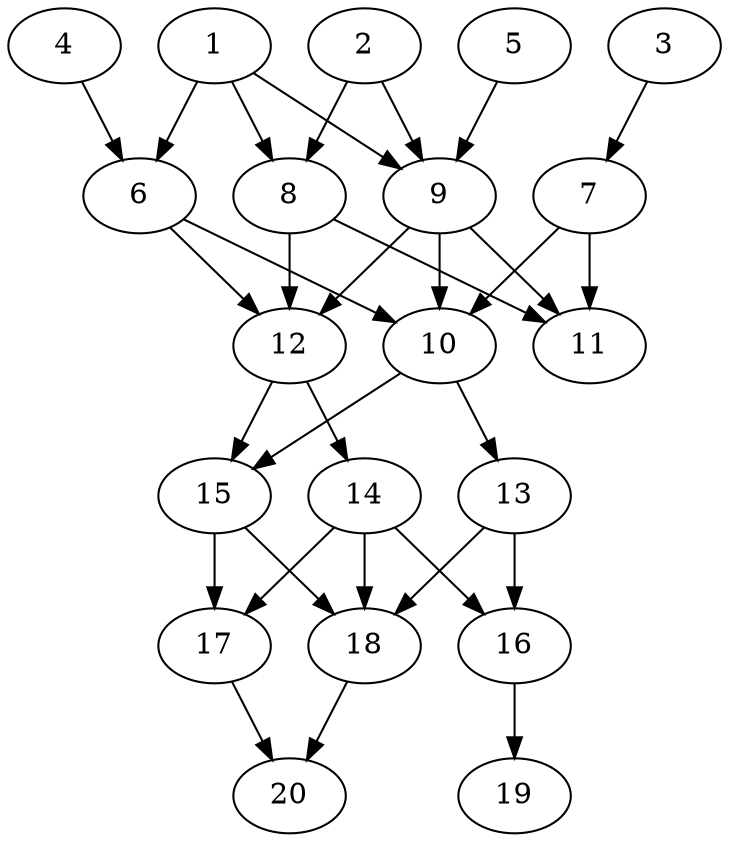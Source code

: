 // DAG automatically generated by daggen at Tue Jul 23 14:31:37 2019
// ./daggen --dot -n 20 --ccr 0.3 --fat 0.5 --regular 0.5 --density 0.8 --mindata 5242880 --maxdata 52428800 
digraph G {
  1 [size="76683947", alpha="0.13", expect_size="23005184"] 
  1 -> 6 [size ="23005184"]
  1 -> 8 [size ="23005184"]
  1 -> 9 [size ="23005184"]
  2 [size="162519040", alpha="0.20", expect_size="48755712"] 
  2 -> 8 [size ="48755712"]
  2 -> 9 [size ="48755712"]
  3 [size="32699733", alpha="0.06", expect_size="9809920"] 
  3 -> 7 [size ="9809920"]
  4 [size="124644693", alpha="0.19", expect_size="37393408"] 
  4 -> 6 [size ="37393408"]
  5 [size="88094720", alpha="0.02", expect_size="26428416"] 
  5 -> 9 [size ="26428416"]
  6 [size="68901547", alpha="0.10", expect_size="20670464"] 
  6 -> 10 [size ="20670464"]
  6 -> 12 [size ="20670464"]
  7 [size="119582720", alpha="0.16", expect_size="35874816"] 
  7 -> 10 [size ="35874816"]
  7 -> 11 [size ="35874816"]
  8 [size="91630933", alpha="0.13", expect_size="27489280"] 
  8 -> 11 [size ="27489280"]
  8 -> 12 [size ="27489280"]
  9 [size="162041173", alpha="0.05", expect_size="48612352"] 
  9 -> 10 [size ="48612352"]
  9 -> 11 [size ="48612352"]
  9 -> 12 [size ="48612352"]
  10 [size="78807040", alpha="0.12", expect_size="23642112"] 
  10 -> 13 [size ="23642112"]
  10 -> 15 [size ="23642112"]
  11 [size="53285547", alpha="0.15", expect_size="15985664"] 
  12 [size="152715947", alpha="0.07", expect_size="45814784"] 
  12 -> 14 [size ="45814784"]
  12 -> 15 [size ="45814784"]
  13 [size="148978347", alpha="0.08", expect_size="44693504"] 
  13 -> 16 [size ="44693504"]
  13 -> 18 [size ="44693504"]
  14 [size="38191787", alpha="0.03", expect_size="11457536"] 
  14 -> 16 [size ="11457536"]
  14 -> 17 [size ="11457536"]
  14 -> 18 [size ="11457536"]
  15 [size="30583467", alpha="0.10", expect_size="9175040"] 
  15 -> 17 [size ="9175040"]
  15 -> 18 [size ="9175040"]
  16 [size="45042347", alpha="0.15", expect_size="13512704"] 
  16 -> 19 [size ="13512704"]
  17 [size="122736640", alpha="0.06", expect_size="36820992"] 
  17 -> 20 [size ="36820992"]
  18 [size="88654507", alpha="0.03", expect_size="26596352"] 
  18 -> 20 [size ="26596352"]
  19 [size="35887787", alpha="0.15", expect_size="10766336"] 
  20 [size="78001493", alpha="0.13", expect_size="23400448"] 
}

